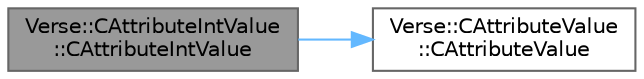 digraph "Verse::CAttributeIntValue::CAttributeIntValue"
{
 // INTERACTIVE_SVG=YES
 // LATEX_PDF_SIZE
  bgcolor="transparent";
  edge [fontname=Helvetica,fontsize=10,labelfontname=Helvetica,labelfontsize=10];
  node [fontname=Helvetica,fontsize=10,shape=box,height=0.2,width=0.4];
  rankdir="LR";
  Node1 [id="Node000001",label="Verse::CAttributeIntValue\l::CAttributeIntValue",height=0.2,width=0.4,color="gray40", fillcolor="grey60", style="filled", fontcolor="black",tooltip=" "];
  Node1 -> Node2 [id="edge1_Node000001_Node000002",color="steelblue1",style="solid",tooltip=" "];
  Node2 [id="Node000002",label="Verse::CAttributeValue\l::CAttributeValue",height=0.2,width=0.4,color="grey40", fillcolor="white", style="filled",URL="$d7/d89/classVerse_1_1CAttributeValue.html#a01d65da5bba28c9cb75657b2bc50cd15",tooltip=" "];
}
